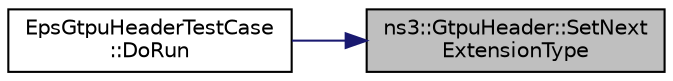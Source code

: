 digraph "ns3::GtpuHeader::SetNextExtensionType"
{
 // LATEX_PDF_SIZE
  edge [fontname="Helvetica",fontsize="10",labelfontname="Helvetica",labelfontsize="10"];
  node [fontname="Helvetica",fontsize="10",shape=record];
  rankdir="RL";
  Node1 [label="ns3::GtpuHeader::SetNext\lExtensionType",height=0.2,width=0.4,color="black", fillcolor="grey75", style="filled", fontcolor="black",tooltip="Set next extension type function."];
  Node1 -> Node2 [dir="back",color="midnightblue",fontsize="10",style="solid",fontname="Helvetica"];
  Node2 [label="EpsGtpuHeaderTestCase\l::DoRun",height=0.2,width=0.4,color="black", fillcolor="white", style="filled",URL="$class_eps_gtpu_header_test_case.html#a49e06b747dc8a930183a544e2050034e",tooltip="Implementation to actually run this TestCase."];
}
